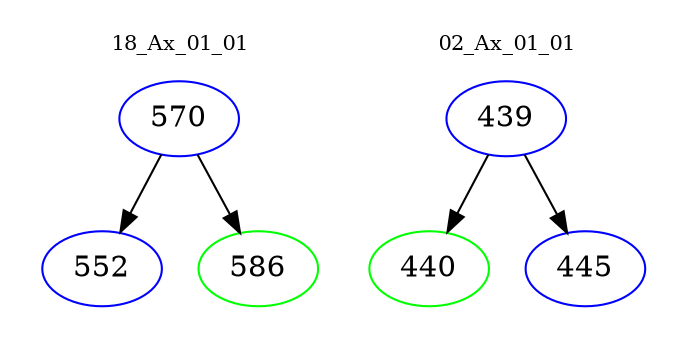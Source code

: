 digraph{
subgraph cluster_0 {
color = white
label = "18_Ax_01_01";
fontsize=10;
T0_570 [label="570", color="blue"]
T0_570 -> T0_552 [color="black"]
T0_552 [label="552", color="blue"]
T0_570 -> T0_586 [color="black"]
T0_586 [label="586", color="green"]
}
subgraph cluster_1 {
color = white
label = "02_Ax_01_01";
fontsize=10;
T1_439 [label="439", color="blue"]
T1_439 -> T1_440 [color="black"]
T1_440 [label="440", color="green"]
T1_439 -> T1_445 [color="black"]
T1_445 [label="445", color="blue"]
}
}
